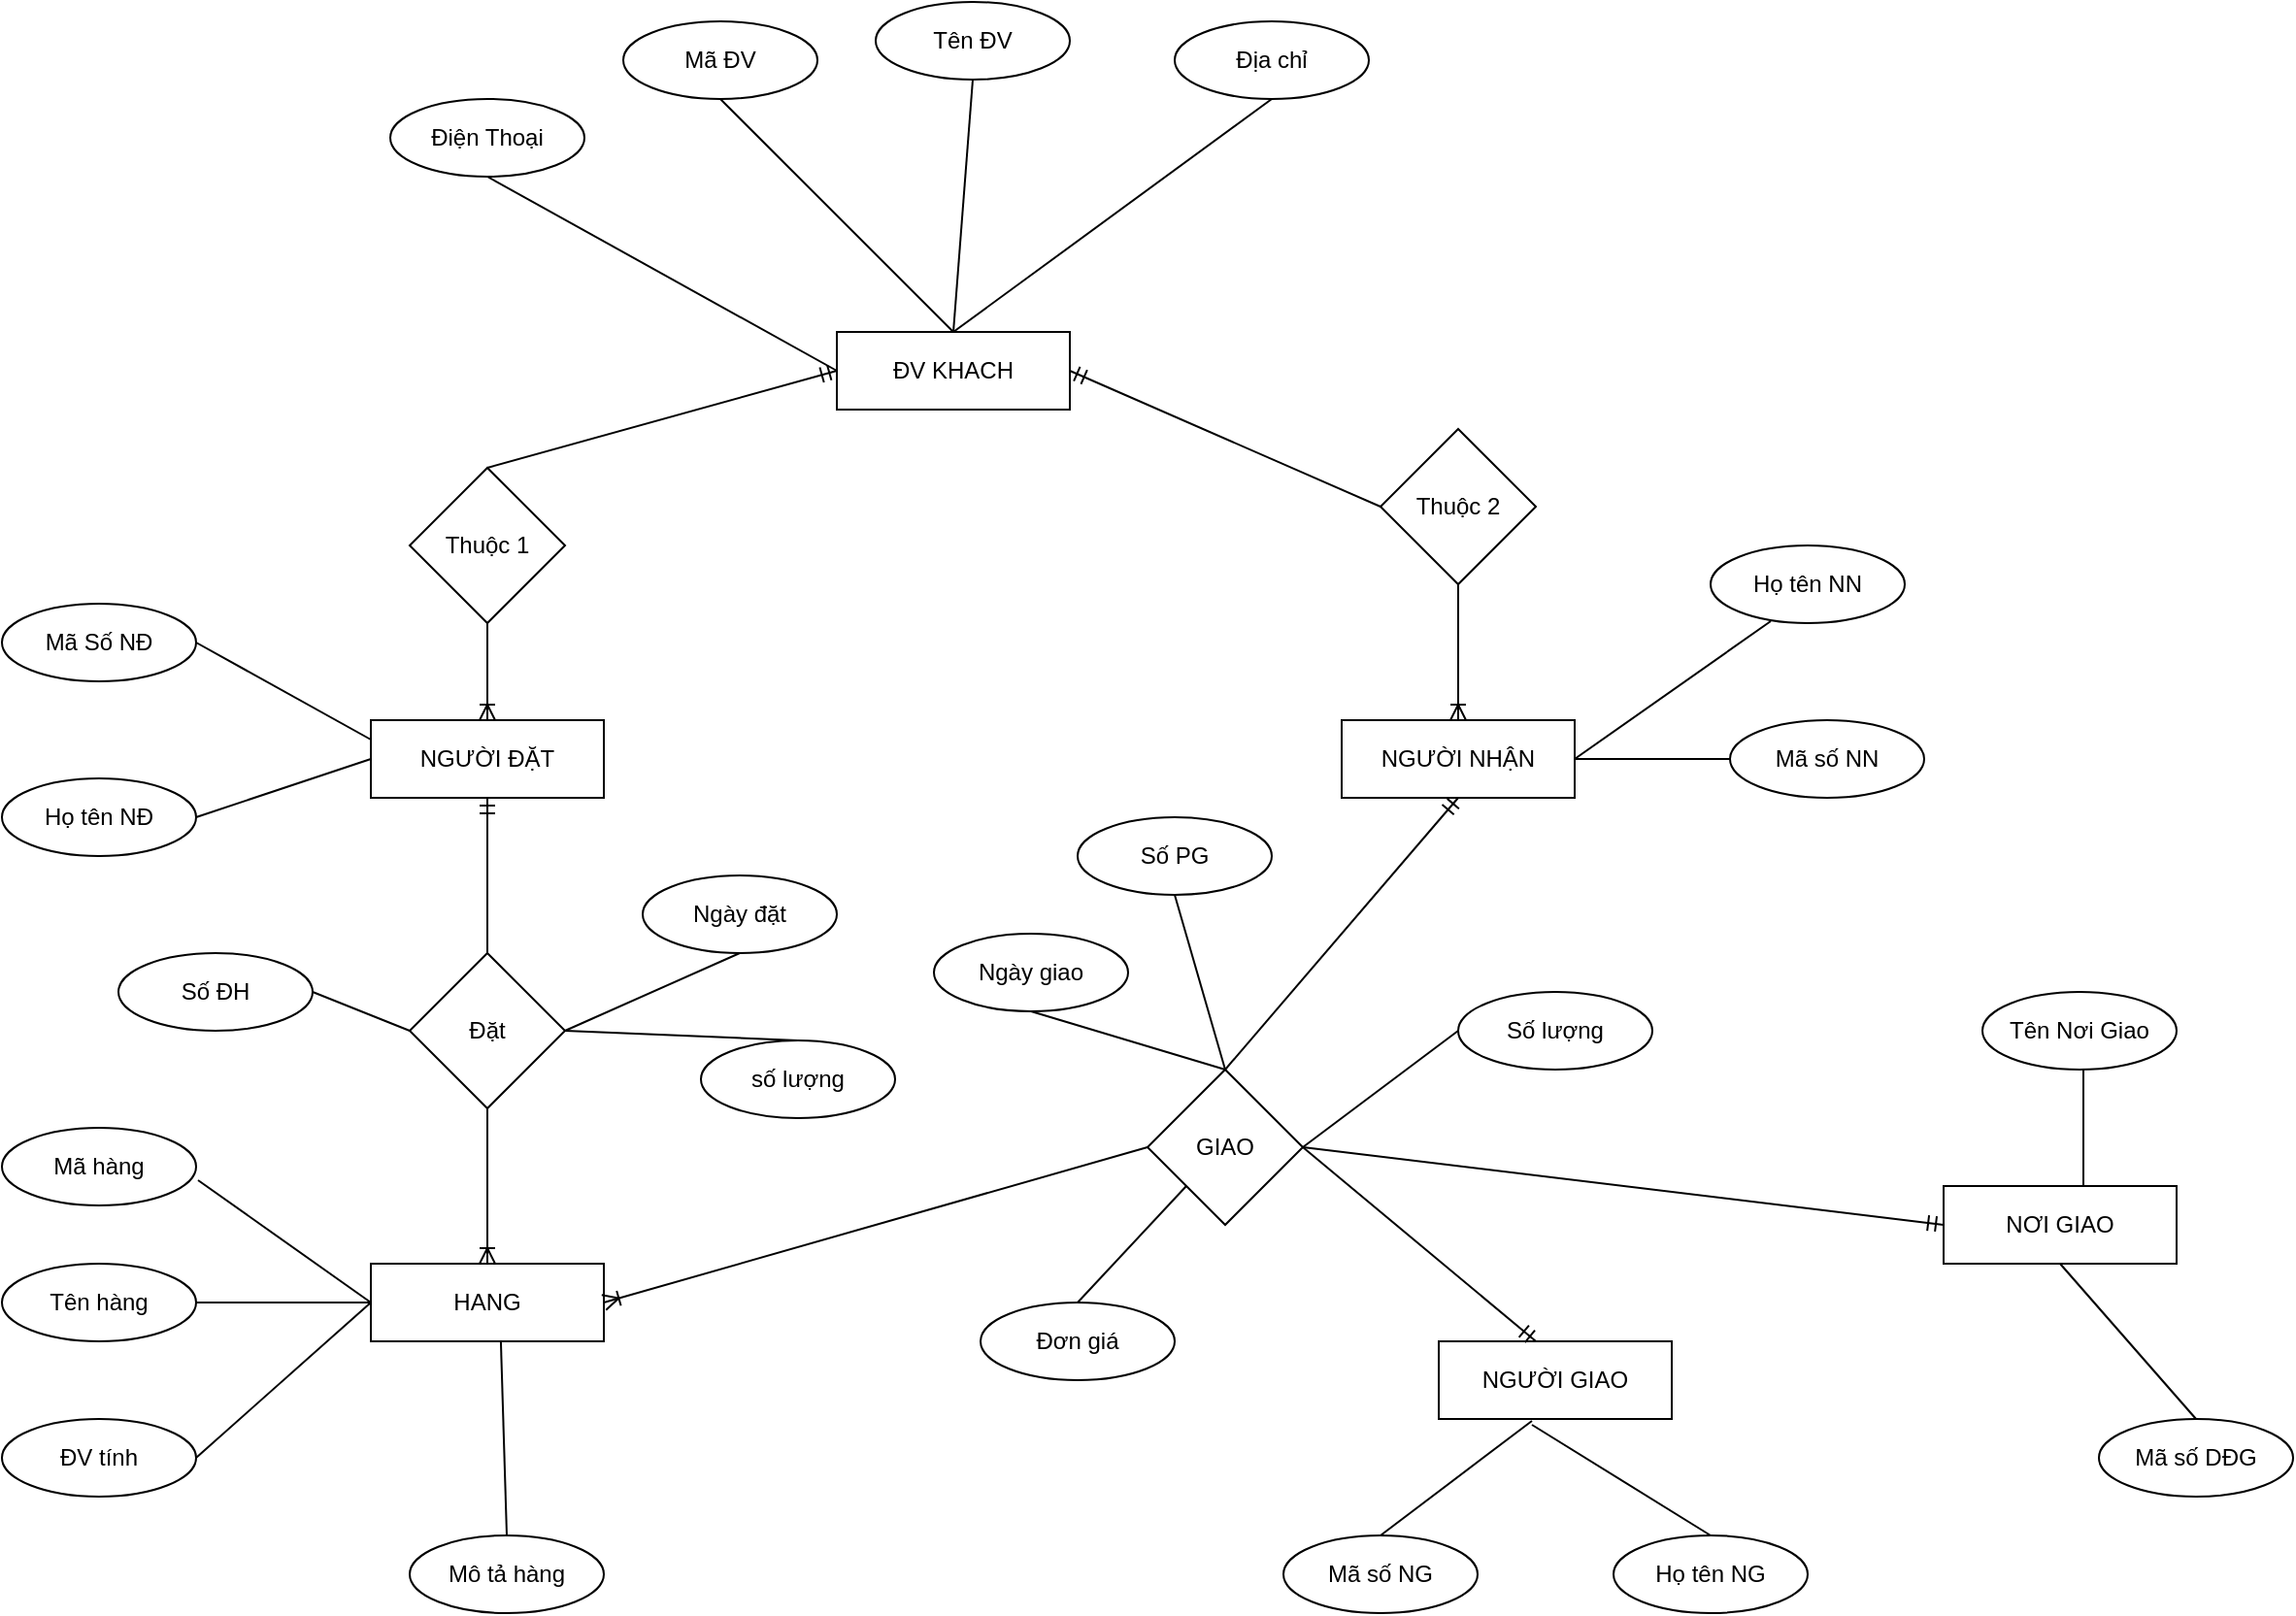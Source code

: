 <mxfile version="15.8.9" type="device"><diagram id="IzdTkWKzrV-9Xo2NNK0O" name="Page-1"><mxGraphModel dx="2461" dy="924" grid="1" gridSize="10" guides="1" tooltips="1" connect="1" arrows="1" fold="1" page="1" pageScale="1" pageWidth="827" pageHeight="1169" math="0" shadow="0"><root><mxCell id="0"/><mxCell id="1" parent="0"/><mxCell id="TIVIufB2lS85fLHwf44V-1" value="ĐV KHACH" style="rounded=0;whiteSpace=wrap;html=1;" vertex="1" parent="1"><mxGeometry x="240" y="200" width="120" height="40" as="geometry"/></mxCell><mxCell id="TIVIufB2lS85fLHwf44V-2" value="" style="endArrow=none;html=1;rounded=0;exitX=0.5;exitY=0;exitDx=0;exitDy=0;entryX=0.5;entryY=1;entryDx=0;entryDy=0;" edge="1" parent="1" source="TIVIufB2lS85fLHwf44V-1" target="TIVIufB2lS85fLHwf44V-6"><mxGeometry width="50" height="50" relative="1" as="geometry"><mxPoint x="390" y="500" as="sourcePoint"/><mxPoint x="280" y="120" as="targetPoint"/></mxGeometry></mxCell><mxCell id="TIVIufB2lS85fLHwf44V-3" value="Điện Thoại" style="ellipse;whiteSpace=wrap;html=1;" vertex="1" parent="1"><mxGeometry x="10" y="80" width="100" height="40" as="geometry"/></mxCell><mxCell id="TIVIufB2lS85fLHwf44V-4" value="Mã ĐV" style="ellipse;whiteSpace=wrap;html=1;" vertex="1" parent="1"><mxGeometry x="130" y="40" width="100" height="40" as="geometry"/></mxCell><mxCell id="TIVIufB2lS85fLHwf44V-5" value="Tên ĐV" style="ellipse;whiteSpace=wrap;html=1;" vertex="1" parent="1"><mxGeometry x="260" y="30" width="100" height="40" as="geometry"/></mxCell><mxCell id="TIVIufB2lS85fLHwf44V-6" value="Địa chỉ" style="ellipse;whiteSpace=wrap;html=1;" vertex="1" parent="1"><mxGeometry x="414" y="40" width="100" height="40" as="geometry"/></mxCell><mxCell id="TIVIufB2lS85fLHwf44V-7" value="" style="endArrow=none;html=1;rounded=0;exitX=0.5;exitY=1;exitDx=0;exitDy=0;entryX=0.5;entryY=0;entryDx=0;entryDy=0;" edge="1" parent="1" source="TIVIufB2lS85fLHwf44V-5" target="TIVIufB2lS85fLHwf44V-1"><mxGeometry width="50" height="50" relative="1" as="geometry"><mxPoint x="390" y="500" as="sourcePoint"/><mxPoint x="440" y="450" as="targetPoint"/></mxGeometry></mxCell><mxCell id="TIVIufB2lS85fLHwf44V-8" value="" style="endArrow=none;html=1;rounded=0;entryX=0.5;entryY=0;entryDx=0;entryDy=0;" edge="1" parent="1" target="TIVIufB2lS85fLHwf44V-1"><mxGeometry width="50" height="50" relative="1" as="geometry"><mxPoint x="180" y="80" as="sourcePoint"/><mxPoint x="440" y="450" as="targetPoint"/></mxGeometry></mxCell><mxCell id="TIVIufB2lS85fLHwf44V-9" value="" style="endArrow=none;html=1;rounded=0;exitX=0.5;exitY=1;exitDx=0;exitDy=0;entryX=0;entryY=0.5;entryDx=0;entryDy=0;" edge="1" parent="1" source="TIVIufB2lS85fLHwf44V-3" target="TIVIufB2lS85fLHwf44V-1"><mxGeometry width="50" height="50" relative="1" as="geometry"><mxPoint x="390" y="500" as="sourcePoint"/><mxPoint x="440" y="450" as="targetPoint"/></mxGeometry></mxCell><mxCell id="TIVIufB2lS85fLHwf44V-10" value="Thuộc 1" style="rhombus;whiteSpace=wrap;html=1;" vertex="1" parent="1"><mxGeometry x="20" y="270" width="80" height="80" as="geometry"/></mxCell><mxCell id="TIVIufB2lS85fLHwf44V-11" value="Tên Nơi Giao" style="ellipse;whiteSpace=wrap;html=1;" vertex="1" parent="1"><mxGeometry x="830" y="540" width="100" height="40" as="geometry"/></mxCell><mxCell id="TIVIufB2lS85fLHwf44V-12" value="Họ tên NG" style="ellipse;whiteSpace=wrap;html=1;" vertex="1" parent="1"><mxGeometry x="640" y="820" width="100" height="40" as="geometry"/></mxCell><mxCell id="TIVIufB2lS85fLHwf44V-13" value="Mã số DĐG" style="ellipse;whiteSpace=wrap;html=1;" vertex="1" parent="1"><mxGeometry x="890" y="760" width="100" height="40" as="geometry"/></mxCell><mxCell id="TIVIufB2lS85fLHwf44V-14" value="Ngày giao" style="ellipse;whiteSpace=wrap;html=1;" vertex="1" parent="1"><mxGeometry x="290" y="510" width="100" height="40" as="geometry"/></mxCell><mxCell id="TIVIufB2lS85fLHwf44V-15" value="Số lượng" style="ellipse;whiteSpace=wrap;html=1;" vertex="1" parent="1"><mxGeometry x="560" y="540" width="100" height="40" as="geometry"/></mxCell><mxCell id="TIVIufB2lS85fLHwf44V-16" value="Mã Số NĐ" style="ellipse;whiteSpace=wrap;html=1;" vertex="1" parent="1"><mxGeometry x="-190" y="340" width="100" height="40" as="geometry"/></mxCell><mxCell id="TIVIufB2lS85fLHwf44V-17" value="Họ tên NĐ" style="ellipse;whiteSpace=wrap;html=1;" vertex="1" parent="1"><mxGeometry x="-190" y="430" width="100" height="40" as="geometry"/></mxCell><mxCell id="TIVIufB2lS85fLHwf44V-18" value="NGƯỜI ĐẶT" style="rounded=0;whiteSpace=wrap;html=1;" vertex="1" parent="1"><mxGeometry y="400" width="120" height="40" as="geometry"/></mxCell><mxCell id="TIVIufB2lS85fLHwf44V-19" value="" style="endArrow=none;html=1;rounded=0;exitX=1;exitY=0.5;exitDx=0;exitDy=0;entryX=0;entryY=0.25;entryDx=0;entryDy=0;" edge="1" parent="1" source="TIVIufB2lS85fLHwf44V-16" target="TIVIufB2lS85fLHwf44V-18"><mxGeometry width="50" height="50" relative="1" as="geometry"><mxPoint x="390" y="500" as="sourcePoint"/><mxPoint x="440" y="450" as="targetPoint"/></mxGeometry></mxCell><mxCell id="TIVIufB2lS85fLHwf44V-20" value="" style="endArrow=none;html=1;rounded=0;exitX=1;exitY=0.5;exitDx=0;exitDy=0;entryX=0;entryY=0.5;entryDx=0;entryDy=0;" edge="1" parent="1" source="TIVIufB2lS85fLHwf44V-17" target="TIVIufB2lS85fLHwf44V-18"><mxGeometry width="50" height="50" relative="1" as="geometry"><mxPoint x="390" y="500" as="sourcePoint"/><mxPoint x="440" y="450" as="targetPoint"/></mxGeometry></mxCell><mxCell id="TIVIufB2lS85fLHwf44V-21" value="" style="endArrow=ERoneToMany;html=1;rounded=0;exitX=0.5;exitY=1;exitDx=0;exitDy=0;entryX=0.5;entryY=0;entryDx=0;entryDy=0;endFill=0;" edge="1" parent="1" source="TIVIufB2lS85fLHwf44V-10" target="TIVIufB2lS85fLHwf44V-18"><mxGeometry width="50" height="50" relative="1" as="geometry"><mxPoint x="390" y="500" as="sourcePoint"/><mxPoint x="440" y="450" as="targetPoint"/></mxGeometry></mxCell><mxCell id="TIVIufB2lS85fLHwf44V-22" value="Số PG" style="ellipse;whiteSpace=wrap;html=1;" vertex="1" parent="1"><mxGeometry x="364" y="450" width="100" height="40" as="geometry"/></mxCell><mxCell id="TIVIufB2lS85fLHwf44V-23" value="Mã số NN" style="ellipse;whiteSpace=wrap;html=1;" vertex="1" parent="1"><mxGeometry x="700" y="400" width="100" height="40" as="geometry"/></mxCell><mxCell id="TIVIufB2lS85fLHwf44V-24" value="Họ tên NN" style="ellipse;whiteSpace=wrap;html=1;" vertex="1" parent="1"><mxGeometry x="690" y="310" width="100" height="40" as="geometry"/></mxCell><mxCell id="TIVIufB2lS85fLHwf44V-25" value="Mô tả hàng" style="ellipse;whiteSpace=wrap;html=1;" vertex="1" parent="1"><mxGeometry x="20" y="820" width="100" height="40" as="geometry"/></mxCell><mxCell id="TIVIufB2lS85fLHwf44V-26" value="ĐV tính" style="ellipse;whiteSpace=wrap;html=1;" vertex="1" parent="1"><mxGeometry x="-190" y="760" width="100" height="40" as="geometry"/></mxCell><mxCell id="TIVIufB2lS85fLHwf44V-27" value="Tên hàng" style="ellipse;whiteSpace=wrap;html=1;" vertex="1" parent="1"><mxGeometry x="-190" y="680" width="100" height="40" as="geometry"/></mxCell><mxCell id="TIVIufB2lS85fLHwf44V-28" value="Mã hàng" style="ellipse;whiteSpace=wrap;html=1;" vertex="1" parent="1"><mxGeometry x="-190" y="610" width="100" height="40" as="geometry"/></mxCell><mxCell id="TIVIufB2lS85fLHwf44V-29" value="số lượng" style="ellipse;whiteSpace=wrap;html=1;" vertex="1" parent="1"><mxGeometry x="170" y="565" width="100" height="40" as="geometry"/></mxCell><mxCell id="TIVIufB2lS85fLHwf44V-30" value="Đơn giá" style="ellipse;whiteSpace=wrap;html=1;" vertex="1" parent="1"><mxGeometry x="314" y="700" width="100" height="40" as="geometry"/></mxCell><mxCell id="TIVIufB2lS85fLHwf44V-31" value="Ngày đặt" style="ellipse;whiteSpace=wrap;html=1;" vertex="1" parent="1"><mxGeometry x="140" y="480" width="100" height="40" as="geometry"/></mxCell><mxCell id="TIVIufB2lS85fLHwf44V-32" value="Số ĐH" style="ellipse;whiteSpace=wrap;html=1;" vertex="1" parent="1"><mxGeometry x="-130" y="520" width="100" height="40" as="geometry"/></mxCell><mxCell id="TIVIufB2lS85fLHwf44V-63" style="edgeStyle=orthogonalEdgeStyle;rounded=0;orthogonalLoop=1;jettySize=auto;html=1;entryX=0.5;entryY=0;entryDx=0;entryDy=0;endArrow=ERoneToMany;endFill=0;" edge="1" parent="1" source="TIVIufB2lS85fLHwf44V-33" target="TIVIufB2lS85fLHwf44V-39"><mxGeometry relative="1" as="geometry"/></mxCell><mxCell id="TIVIufB2lS85fLHwf44V-33" value="Đặt" style="rhombus;whiteSpace=wrap;html=1;" vertex="1" parent="1"><mxGeometry x="20" y="520" width="80" height="80" as="geometry"/></mxCell><mxCell id="TIVIufB2lS85fLHwf44V-34" value="" style="endArrow=none;html=1;rounded=0;entryX=0.5;entryY=1;entryDx=0;entryDy=0;exitX=1;exitY=0.5;exitDx=0;exitDy=0;" edge="1" parent="1" source="TIVIufB2lS85fLHwf44V-33" target="TIVIufB2lS85fLHwf44V-31"><mxGeometry width="50" height="50" relative="1" as="geometry"><mxPoint x="100" y="550" as="sourcePoint"/><mxPoint x="440" y="350" as="targetPoint"/></mxGeometry></mxCell><mxCell id="TIVIufB2lS85fLHwf44V-36" value="" style="endArrow=none;html=1;rounded=0;entryX=1;entryY=0.5;entryDx=0;entryDy=0;exitX=0;exitY=0.5;exitDx=0;exitDy=0;" edge="1" parent="1" source="TIVIufB2lS85fLHwf44V-33" target="TIVIufB2lS85fLHwf44V-32"><mxGeometry width="50" height="50" relative="1" as="geometry"><mxPoint x="110" y="570" as="sourcePoint"/><mxPoint x="200" y="530" as="targetPoint"/></mxGeometry></mxCell><mxCell id="TIVIufB2lS85fLHwf44V-37" value="" style="endArrow=none;html=1;rounded=0;entryX=0.5;entryY=0;entryDx=0;entryDy=0;exitX=1;exitY=0.5;exitDx=0;exitDy=0;" edge="1" parent="1" source="TIVIufB2lS85fLHwf44V-33" target="TIVIufB2lS85fLHwf44V-29"><mxGeometry width="50" height="50" relative="1" as="geometry"><mxPoint x="120" y="580" as="sourcePoint"/><mxPoint x="210" y="540" as="targetPoint"/></mxGeometry></mxCell><mxCell id="TIVIufB2lS85fLHwf44V-38" value="" style="endArrow=ERmandOne;html=1;rounded=0;entryX=0.5;entryY=1;entryDx=0;entryDy=0;exitX=0.5;exitY=0;exitDx=0;exitDy=0;endFill=0;" edge="1" parent="1" source="TIVIufB2lS85fLHwf44V-33" target="TIVIufB2lS85fLHwf44V-18"><mxGeometry width="50" height="50" relative="1" as="geometry"><mxPoint x="130" y="590" as="sourcePoint"/><mxPoint x="220" y="550" as="targetPoint"/></mxGeometry></mxCell><mxCell id="TIVIufB2lS85fLHwf44V-39" value="HANG" style="rounded=0;whiteSpace=wrap;html=1;" vertex="1" parent="1"><mxGeometry y="680" width="120" height="40" as="geometry"/></mxCell><mxCell id="TIVIufB2lS85fLHwf44V-41" value="" style="endArrow=none;html=1;rounded=0;entryX=1.01;entryY=0.675;entryDx=0;entryDy=0;entryPerimeter=0;exitX=0;exitY=0.5;exitDx=0;exitDy=0;" edge="1" parent="1" source="TIVIufB2lS85fLHwf44V-39" target="TIVIufB2lS85fLHwf44V-28"><mxGeometry width="50" height="50" relative="1" as="geometry"><mxPoint x="-10" y="690" as="sourcePoint"/><mxPoint x="440" y="450" as="targetPoint"/></mxGeometry></mxCell><mxCell id="TIVIufB2lS85fLHwf44V-42" value="" style="endArrow=none;html=1;rounded=0;exitX=0;exitY=0.5;exitDx=0;exitDy=0;entryX=1;entryY=0.5;entryDx=0;entryDy=0;" edge="1" parent="1" source="TIVIufB2lS85fLHwf44V-39" target="TIVIufB2lS85fLHwf44V-27"><mxGeometry width="50" height="50" relative="1" as="geometry"><mxPoint x="390" y="500" as="sourcePoint"/><mxPoint x="440" y="450" as="targetPoint"/></mxGeometry></mxCell><mxCell id="TIVIufB2lS85fLHwf44V-43" value="" style="endArrow=none;html=1;rounded=0;exitX=1;exitY=0.5;exitDx=0;exitDy=0;entryX=0;entryY=0.5;entryDx=0;entryDy=0;" edge="1" parent="1" source="TIVIufB2lS85fLHwf44V-26" target="TIVIufB2lS85fLHwf44V-39"><mxGeometry width="50" height="50" relative="1" as="geometry"><mxPoint x="390" y="500" as="sourcePoint"/><mxPoint x="440" y="450" as="targetPoint"/></mxGeometry></mxCell><mxCell id="TIVIufB2lS85fLHwf44V-44" value="" style="endArrow=none;html=1;rounded=0;exitX=0.5;exitY=0;exitDx=0;exitDy=0;entryX=0.558;entryY=1;entryDx=0;entryDy=0;entryPerimeter=0;" edge="1" parent="1" source="TIVIufB2lS85fLHwf44V-25" target="TIVIufB2lS85fLHwf44V-39"><mxGeometry width="50" height="50" relative="1" as="geometry"><mxPoint x="390" y="500" as="sourcePoint"/><mxPoint x="440" y="450" as="targetPoint"/></mxGeometry></mxCell><mxCell id="TIVIufB2lS85fLHwf44V-57" style="edgeStyle=orthogonalEdgeStyle;rounded=0;orthogonalLoop=1;jettySize=auto;html=1;exitX=0.5;exitY=1;exitDx=0;exitDy=0;entryX=0.5;entryY=0;entryDx=0;entryDy=0;endArrow=ERoneToMany;endFill=0;" edge="1" parent="1" source="TIVIufB2lS85fLHwf44V-45" target="TIVIufB2lS85fLHwf44V-46"><mxGeometry relative="1" as="geometry"/></mxCell><mxCell id="TIVIufB2lS85fLHwf44V-45" value="Thuộc 2" style="rhombus;whiteSpace=wrap;html=1;" vertex="1" parent="1"><mxGeometry x="520" y="250" width="80" height="80" as="geometry"/></mxCell><mxCell id="TIVIufB2lS85fLHwf44V-46" value="NGƯỜI NHẬN" style="rounded=0;whiteSpace=wrap;html=1;" vertex="1" parent="1"><mxGeometry x="500" y="400" width="120" height="40" as="geometry"/></mxCell><mxCell id="TIVIufB2lS85fLHwf44V-47" value="" style="endArrow=none;html=1;rounded=0;exitX=1;exitY=0.5;exitDx=0;exitDy=0;entryX=0.31;entryY=0.975;entryDx=0;entryDy=0;entryPerimeter=0;" edge="1" parent="1" source="TIVIufB2lS85fLHwf44V-46" target="TIVIufB2lS85fLHwf44V-24"><mxGeometry width="50" height="50" relative="1" as="geometry"><mxPoint x="380" y="500" as="sourcePoint"/><mxPoint x="430" y="450" as="targetPoint"/></mxGeometry></mxCell><mxCell id="TIVIufB2lS85fLHwf44V-48" value="" style="endArrow=none;html=1;rounded=0;entryX=0;entryY=0.5;entryDx=0;entryDy=0;" edge="1" parent="1" target="TIVIufB2lS85fLHwf44V-23"><mxGeometry width="50" height="50" relative="1" as="geometry"><mxPoint x="620" y="420" as="sourcePoint"/><mxPoint x="430" y="450" as="targetPoint"/></mxGeometry></mxCell><mxCell id="TIVIufB2lS85fLHwf44V-49" value="GIAO" style="rhombus;whiteSpace=wrap;html=1;" vertex="1" parent="1"><mxGeometry x="400" y="580" width="80" height="80" as="geometry"/></mxCell><mxCell id="TIVIufB2lS85fLHwf44V-50" value="" style="endArrow=ERmandOne;html=1;rounded=0;exitX=0.5;exitY=0;exitDx=0;exitDy=0;entryX=0.5;entryY=1;entryDx=0;entryDy=0;endFill=0;" edge="1" parent="1" source="TIVIufB2lS85fLHwf44V-49" target="TIVIufB2lS85fLHwf44V-46"><mxGeometry width="50" height="50" relative="1" as="geometry"><mxPoint x="380" y="500" as="sourcePoint"/><mxPoint x="430" y="450" as="targetPoint"/></mxGeometry></mxCell><mxCell id="TIVIufB2lS85fLHwf44V-52" value="NƠI GIAO" style="rounded=0;whiteSpace=wrap;html=1;" vertex="1" parent="1"><mxGeometry x="810" y="640" width="120" height="40" as="geometry"/></mxCell><mxCell id="TIVIufB2lS85fLHwf44V-53" value="Mã số NG" style="ellipse;whiteSpace=wrap;html=1;" vertex="1" parent="1"><mxGeometry x="470" y="820" width="100" height="40" as="geometry"/></mxCell><mxCell id="TIVIufB2lS85fLHwf44V-54" value="NGƯỜI GIAO" style="rounded=0;whiteSpace=wrap;html=1;" vertex="1" parent="1"><mxGeometry x="550" y="720" width="120" height="40" as="geometry"/></mxCell><mxCell id="TIVIufB2lS85fLHwf44V-55" value="" style="endArrow=none;html=1;rounded=0;" edge="1" parent="1" source="TIVIufB2lS85fLHwf44V-46"><mxGeometry width="50" height="50" relative="1" as="geometry"><mxPoint x="380" y="500" as="sourcePoint"/><mxPoint x="560" y="400" as="targetPoint"/></mxGeometry></mxCell><mxCell id="TIVIufB2lS85fLHwf44V-56" value="" style="endArrow=ERoneToMany;html=1;rounded=0;exitX=0.5;exitY=0;exitDx=0;exitDy=0;endFill=0;" edge="1" parent="1" source="TIVIufB2lS85fLHwf44V-46"><mxGeometry width="50" height="50" relative="1" as="geometry"><mxPoint x="380" y="500" as="sourcePoint"/><mxPoint x="560" y="400" as="targetPoint"/></mxGeometry></mxCell><mxCell id="TIVIufB2lS85fLHwf44V-58" value="" style="endArrow=none;html=1;rounded=0;entryX=0.5;entryY=1;entryDx=0;entryDy=0;exitX=0.5;exitY=0;exitDx=0;exitDy=0;" edge="1" parent="1" source="TIVIufB2lS85fLHwf44V-49" target="TIVIufB2lS85fLHwf44V-22"><mxGeometry width="50" height="50" relative="1" as="geometry"><mxPoint x="440" y="570" as="sourcePoint"/><mxPoint x="430" y="450" as="targetPoint"/></mxGeometry></mxCell><mxCell id="TIVIufB2lS85fLHwf44V-59" value="" style="endArrow=none;html=1;rounded=0;entryX=0.5;entryY=1;entryDx=0;entryDy=0;" edge="1" parent="1" target="TIVIufB2lS85fLHwf44V-14"><mxGeometry width="50" height="50" relative="1" as="geometry"><mxPoint x="440" y="580" as="sourcePoint"/><mxPoint x="430" y="450" as="targetPoint"/></mxGeometry></mxCell><mxCell id="TIVIufB2lS85fLHwf44V-60" value="" style="endArrow=none;html=1;rounded=0;exitX=1;exitY=0.5;exitDx=0;exitDy=0;entryX=0;entryY=0.5;entryDx=0;entryDy=0;" edge="1" parent="1" source="TIVIufB2lS85fLHwf44V-49" target="TIVIufB2lS85fLHwf44V-15"><mxGeometry width="50" height="50" relative="1" as="geometry"><mxPoint x="380" y="500" as="sourcePoint"/><mxPoint x="430" y="450" as="targetPoint"/></mxGeometry></mxCell><mxCell id="TIVIufB2lS85fLHwf44V-61" value="" style="endArrow=none;html=1;rounded=0;exitX=0.5;exitY=0;exitDx=0;exitDy=0;entryX=0;entryY=1;entryDx=0;entryDy=0;" edge="1" parent="1" source="TIVIufB2lS85fLHwf44V-30" target="TIVIufB2lS85fLHwf44V-49"><mxGeometry width="50" height="50" relative="1" as="geometry"><mxPoint x="380" y="500" as="sourcePoint"/><mxPoint x="440" y="660" as="targetPoint"/></mxGeometry></mxCell><mxCell id="TIVIufB2lS85fLHwf44V-62" value="" style="endArrow=ERoneToMany;html=1;rounded=0;exitX=0;exitY=0.5;exitDx=0;exitDy=0;endFill=0;entryX=1;entryY=0.5;entryDx=0;entryDy=0;" edge="1" parent="1" source="TIVIufB2lS85fLHwf44V-49" target="TIVIufB2lS85fLHwf44V-39"><mxGeometry width="50" height="50" relative="1" as="geometry"><mxPoint x="380" y="500" as="sourcePoint"/><mxPoint x="250" y="800" as="targetPoint"/></mxGeometry></mxCell><mxCell id="TIVIufB2lS85fLHwf44V-64" value="" style="endArrow=ERmandOne;html=1;rounded=0;entryX=0;entryY=0.5;entryDx=0;entryDy=0;endFill=0;" edge="1" parent="1" target="TIVIufB2lS85fLHwf44V-52"><mxGeometry width="50" height="50" relative="1" as="geometry"><mxPoint x="480" y="620" as="sourcePoint"/><mxPoint x="710" y="510" as="targetPoint"/></mxGeometry></mxCell><mxCell id="TIVIufB2lS85fLHwf44V-65" value="" style="endArrow=none;html=1;rounded=0;" edge="1" parent="1"><mxGeometry width="50" height="50" relative="1" as="geometry"><mxPoint x="882" y="640" as="sourcePoint"/><mxPoint x="882" y="580" as="targetPoint"/></mxGeometry></mxCell><mxCell id="TIVIufB2lS85fLHwf44V-68" value="" style="endArrow=none;html=1;rounded=0;exitX=0.5;exitY=0;exitDx=0;exitDy=0;entryX=0.5;entryY=1;entryDx=0;entryDy=0;" edge="1" parent="1" source="TIVIufB2lS85fLHwf44V-13" target="TIVIufB2lS85fLHwf44V-52"><mxGeometry width="50" height="50" relative="1" as="geometry"><mxPoint x="380" y="500" as="sourcePoint"/><mxPoint x="430" y="450" as="targetPoint"/></mxGeometry></mxCell><mxCell id="TIVIufB2lS85fLHwf44V-69" value="" style="endArrow=ERmandOne;html=1;rounded=0;entryX=0.417;entryY=0;entryDx=0;entryDy=0;endFill=0;entryPerimeter=0;" edge="1" parent="1" target="TIVIufB2lS85fLHwf44V-54"><mxGeometry width="50" height="50" relative="1" as="geometry"><mxPoint x="480" y="620" as="sourcePoint"/><mxPoint x="820" y="670" as="targetPoint"/></mxGeometry></mxCell><mxCell id="TIVIufB2lS85fLHwf44V-70" value="" style="endArrow=none;html=1;rounded=0;exitX=0.5;exitY=0;exitDx=0;exitDy=0;entryX=0.4;entryY=1.025;entryDx=0;entryDy=0;entryPerimeter=0;" edge="1" parent="1" source="TIVIufB2lS85fLHwf44V-53" target="TIVIufB2lS85fLHwf44V-54"><mxGeometry width="50" height="50" relative="1" as="geometry"><mxPoint x="380" y="500" as="sourcePoint"/><mxPoint x="430" y="450" as="targetPoint"/></mxGeometry></mxCell><mxCell id="TIVIufB2lS85fLHwf44V-71" value="" style="endArrow=none;html=1;rounded=0;exitX=0.5;exitY=0;exitDx=0;exitDy=0;entryX=0.4;entryY=1.075;entryDx=0;entryDy=0;entryPerimeter=0;" edge="1" parent="1" source="TIVIufB2lS85fLHwf44V-12" target="TIVIufB2lS85fLHwf44V-54"><mxGeometry width="50" height="50" relative="1" as="geometry"><mxPoint x="540" y="820" as="sourcePoint"/><mxPoint x="618" y="771" as="targetPoint"/></mxGeometry></mxCell><mxCell id="TIVIufB2lS85fLHwf44V-72" value="" style="endArrow=none;html=1;rounded=0;entryX=0;entryY=0.5;entryDx=0;entryDy=0;exitX=1;exitY=0.5;exitDx=0;exitDy=0;startArrow=ERmandOne;startFill=0;" edge="1" parent="1" source="TIVIufB2lS85fLHwf44V-1" target="TIVIufB2lS85fLHwf44V-45"><mxGeometry width="50" height="50" relative="1" as="geometry"><mxPoint x="380" y="500" as="sourcePoint"/><mxPoint x="430" y="450" as="targetPoint"/></mxGeometry></mxCell><mxCell id="TIVIufB2lS85fLHwf44V-73" value="" style="endArrow=ERmandOne;html=1;rounded=0;exitX=0.5;exitY=0;exitDx=0;exitDy=0;entryX=0;entryY=0.5;entryDx=0;entryDy=0;endFill=0;" edge="1" parent="1" source="TIVIufB2lS85fLHwf44V-10" target="TIVIufB2lS85fLHwf44V-1"><mxGeometry width="50" height="50" relative="1" as="geometry"><mxPoint x="380" y="500" as="sourcePoint"/><mxPoint x="430" y="450" as="targetPoint"/></mxGeometry></mxCell></root></mxGraphModel></diagram></mxfile>